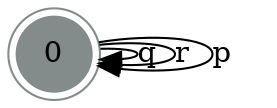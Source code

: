 digraph Monitor {
	0 [label=0 color=azure4 shape=doublecircle style=filled]
	0 -> 0 [label=q]
	0 -> 0 [label=r]
	0 -> 0 [label=p]
}
